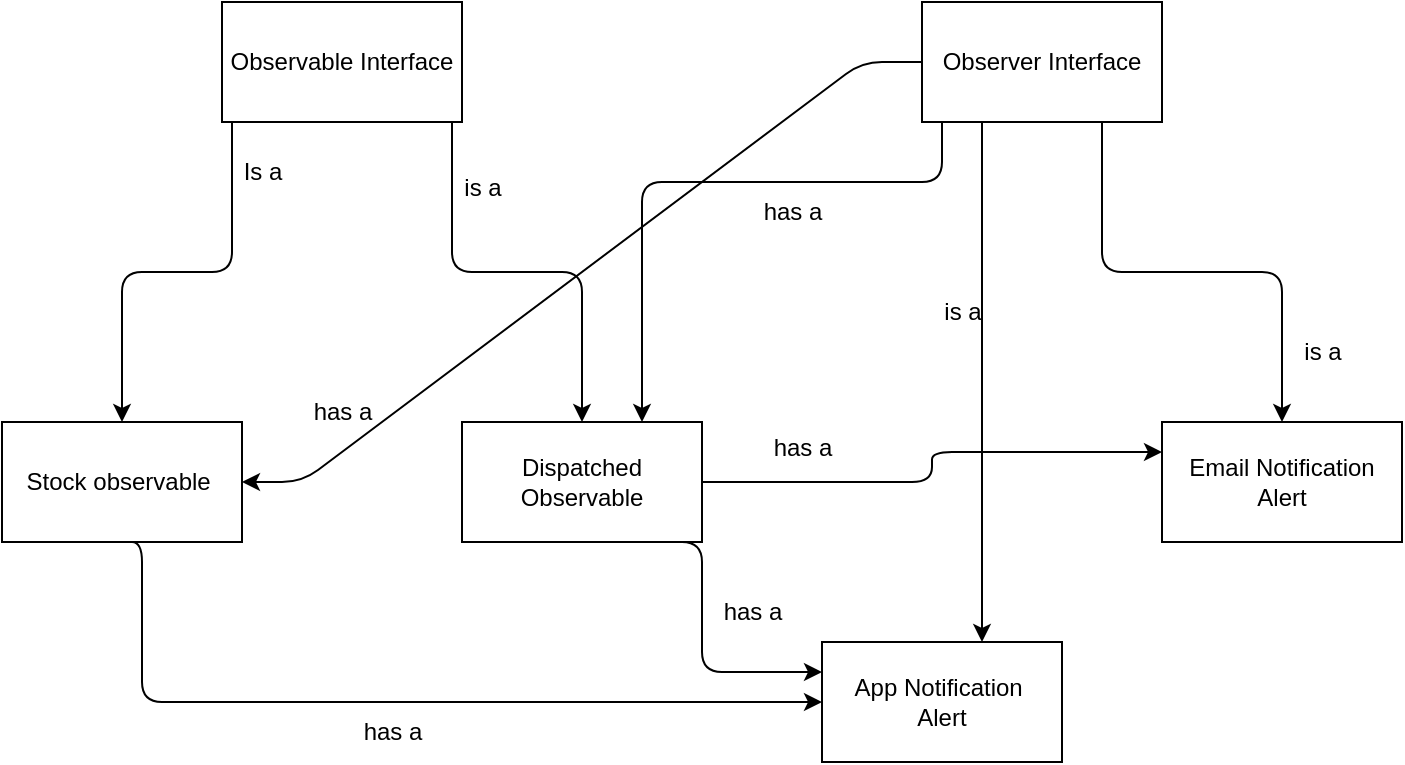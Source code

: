 <mxfile>
    <diagram id="Eu_Bm3Mtpp0LlUY2UhMV" name="Page-1">
        <mxGraphModel dx="1198" dy="419" grid="1" gridSize="10" guides="1" tooltips="1" connect="1" arrows="1" fold="1" page="1" pageScale="1" pageWidth="850" pageHeight="1100" math="0" shadow="0">
            <root>
                <mxCell id="0"/>
                <mxCell id="1" parent="0"/>
                <mxCell id="2" value="Observable Interface" style="whiteSpace=wrap;html=1;" vertex="1" parent="1">
                    <mxGeometry x="150" y="10" width="120" height="60" as="geometry"/>
                </mxCell>
                <mxCell id="8" style="edgeStyle=elbowEdgeStyle;elbow=vertical;html=1;exitX=0;exitY=1;exitDx=0;exitDy=0;" edge="1" parent="1">
                    <mxGeometry relative="1" as="geometry">
                        <mxPoint x="100" y="220" as="targetPoint"/>
                        <mxPoint x="155" y="70" as="sourcePoint"/>
                    </mxGeometry>
                </mxCell>
                <mxCell id="9" style="edgeStyle=elbowEdgeStyle;elbow=vertical;html=1;exitX=1;exitY=1;exitDx=0;exitDy=0;" edge="1" parent="1">
                    <mxGeometry relative="1" as="geometry">
                        <mxPoint x="330" y="220" as="targetPoint"/>
                        <mxPoint x="265" y="70" as="sourcePoint"/>
                    </mxGeometry>
                </mxCell>
                <mxCell id="28" style="edgeStyle=elbowEdgeStyle;html=1;exitX=0.5;exitY=1;exitDx=0;exitDy=0;entryX=0;entryY=0.25;entryDx=0;entryDy=0;" edge="1" parent="1" source="10" target="18">
                    <mxGeometry relative="1" as="geometry"/>
                </mxCell>
                <mxCell id="31" style="edgeStyle=elbowEdgeStyle;html=1;exitX=1;exitY=0.5;exitDx=0;exitDy=0;entryX=0;entryY=0.25;entryDx=0;entryDy=0;" edge="1" parent="1" source="10" target="19">
                    <mxGeometry relative="1" as="geometry"/>
                </mxCell>
                <mxCell id="10" value="Dispatched Observable" style="whiteSpace=wrap;html=1;" vertex="1" parent="1">
                    <mxGeometry x="270" y="220" width="120" height="60" as="geometry"/>
                </mxCell>
                <mxCell id="27" style="edgeStyle=elbowEdgeStyle;html=1;exitX=0.5;exitY=1;exitDx=0;exitDy=0;entryX=0;entryY=0.5;entryDx=0;entryDy=0;" edge="1" parent="1" source="11" target="18">
                    <mxGeometry relative="1" as="geometry">
                        <Array as="points">
                            <mxPoint x="110" y="390"/>
                        </Array>
                    </mxGeometry>
                </mxCell>
                <mxCell id="11" value="Stock observable&amp;nbsp;" style="whiteSpace=wrap;html=1;" vertex="1" parent="1">
                    <mxGeometry x="40" y="220" width="120" height="60" as="geometry"/>
                </mxCell>
                <mxCell id="12" value="Is a" style="text;html=1;align=center;verticalAlign=middle;resizable=0;points=[];autosize=1;strokeColor=none;fillColor=none;" vertex="1" parent="1">
                    <mxGeometry x="150" y="80" width="40" height="30" as="geometry"/>
                </mxCell>
                <mxCell id="13" value="is a" style="text;html=1;align=center;verticalAlign=middle;resizable=0;points=[];autosize=1;strokeColor=none;fillColor=none;" vertex="1" parent="1">
                    <mxGeometry x="260" y="88" width="40" height="30" as="geometry"/>
                </mxCell>
                <mxCell id="16" style="edgeStyle=elbowEdgeStyle;elbow=vertical;html=1;exitX=0.25;exitY=1;exitDx=0;exitDy=0;" edge="1" parent="1" source="14" target="18">
                    <mxGeometry relative="1" as="geometry">
                        <mxPoint x="480" y="673.333" as="targetPoint"/>
                        <Array as="points">
                            <mxPoint x="530" y="240"/>
                        </Array>
                    </mxGeometry>
                </mxCell>
                <mxCell id="17" style="edgeStyle=elbowEdgeStyle;elbow=vertical;html=1;exitX=0.75;exitY=1;exitDx=0;exitDy=0;" edge="1" parent="1" source="14">
                    <mxGeometry relative="1" as="geometry">
                        <mxPoint x="680" y="220" as="targetPoint"/>
                    </mxGeometry>
                </mxCell>
                <mxCell id="33" style="edgeStyle=orthogonalEdgeStyle;html=1;exitX=0;exitY=0.5;exitDx=0;exitDy=0;entryX=0.75;entryY=0;entryDx=0;entryDy=0;" edge="1" parent="1" source="14" target="10">
                    <mxGeometry relative="1" as="geometry">
                        <Array as="points">
                            <mxPoint x="510" y="40"/>
                            <mxPoint x="510" y="100"/>
                            <mxPoint x="360" y="100"/>
                        </Array>
                    </mxGeometry>
                </mxCell>
                <mxCell id="48" style="edgeStyle=entityRelationEdgeStyle;html=1;exitX=0;exitY=0.5;exitDx=0;exitDy=0;" edge="1" parent="1" source="14" target="11">
                    <mxGeometry relative="1" as="geometry"/>
                </mxCell>
                <mxCell id="14" value="Observer Interface" style="whiteSpace=wrap;html=1;" vertex="1" parent="1">
                    <mxGeometry x="500" y="10" width="120" height="60" as="geometry"/>
                </mxCell>
                <mxCell id="18" value="App Notification&amp;nbsp;&lt;div&gt;Alert&lt;/div&gt;" style="whiteSpace=wrap;html=1;" vertex="1" parent="1">
                    <mxGeometry x="450" y="330" width="120" height="60" as="geometry"/>
                </mxCell>
                <mxCell id="19" value="Email Notification Alert" style="whiteSpace=wrap;html=1;" vertex="1" parent="1">
                    <mxGeometry x="620" y="220" width="120" height="60" as="geometry"/>
                </mxCell>
                <mxCell id="20" value="is a" style="text;html=1;align=center;verticalAlign=middle;resizable=0;points=[];autosize=1;strokeColor=none;fillColor=none;" vertex="1" parent="1">
                    <mxGeometry x="500" y="150" width="40" height="30" as="geometry"/>
                </mxCell>
                <mxCell id="21" value="is a" style="text;html=1;align=center;verticalAlign=middle;resizable=0;points=[];autosize=1;strokeColor=none;fillColor=none;" vertex="1" parent="1">
                    <mxGeometry x="680" y="170" width="40" height="30" as="geometry"/>
                </mxCell>
                <mxCell id="29" value="has a" style="text;html=1;align=center;verticalAlign=middle;resizable=0;points=[];autosize=1;strokeColor=none;fillColor=none;" vertex="1" parent="1">
                    <mxGeometry x="210" y="360" width="50" height="30" as="geometry"/>
                </mxCell>
                <mxCell id="30" value="has a" style="text;html=1;align=center;verticalAlign=middle;resizable=0;points=[];autosize=1;strokeColor=none;fillColor=none;" vertex="1" parent="1">
                    <mxGeometry x="390" y="300" width="50" height="30" as="geometry"/>
                </mxCell>
                <mxCell id="32" value="has a" style="text;html=1;align=center;verticalAlign=middle;resizable=0;points=[];autosize=1;strokeColor=none;fillColor=none;" vertex="1" parent="1">
                    <mxGeometry x="415" y="218" width="50" height="30" as="geometry"/>
                </mxCell>
                <mxCell id="40" value="has a" style="text;html=1;align=center;verticalAlign=middle;resizable=0;points=[];autosize=1;strokeColor=none;fillColor=none;" vertex="1" parent="1">
                    <mxGeometry x="410" y="100" width="50" height="30" as="geometry"/>
                </mxCell>
                <mxCell id="51" value="has a" style="text;html=1;align=center;verticalAlign=middle;resizable=0;points=[];autosize=1;strokeColor=none;fillColor=none;" vertex="1" parent="1">
                    <mxGeometry x="185" y="200" width="50" height="30" as="geometry"/>
                </mxCell>
            </root>
        </mxGraphModel>
    </diagram>
</mxfile>